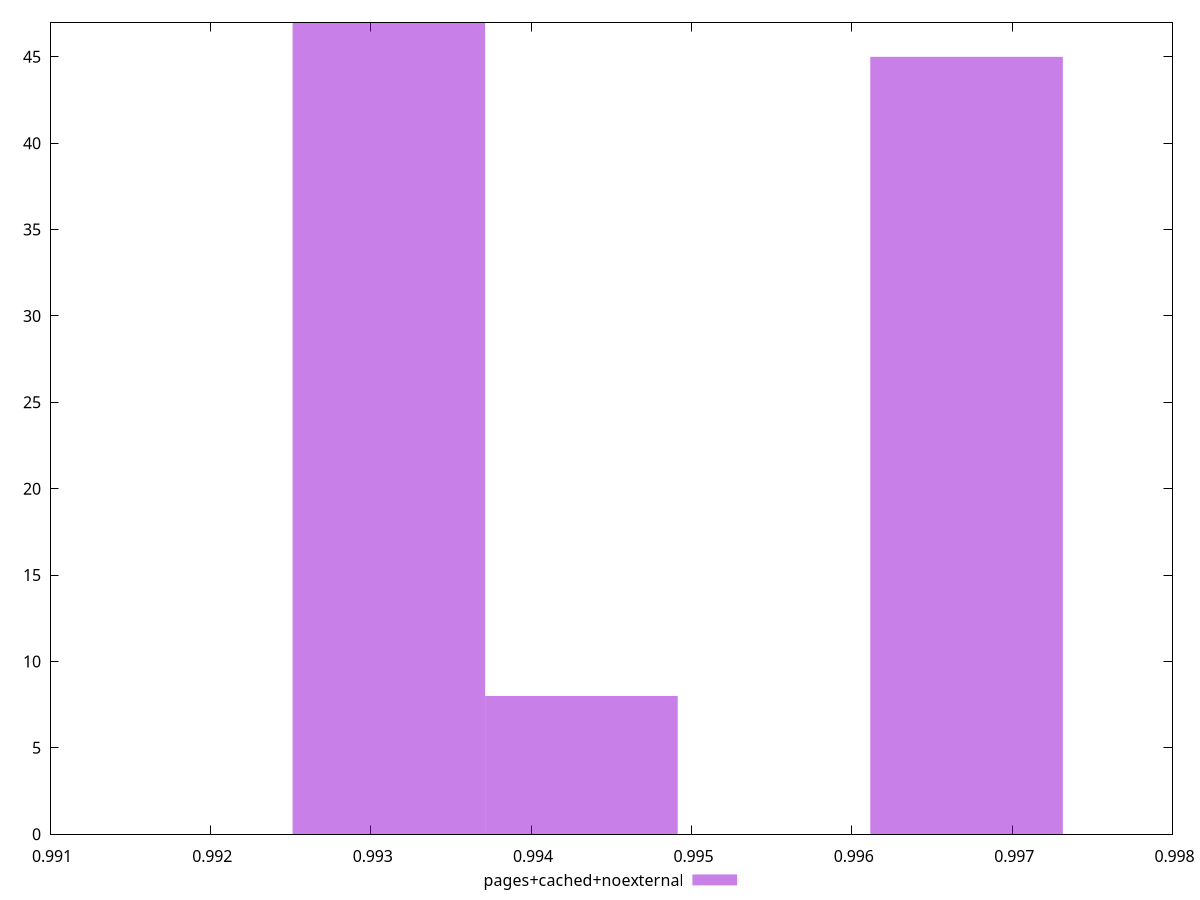 $_pagesCachedNoexternal <<EOF
0.9931131549665352 47
0.994314017306277 8
0.9967157419857609 45
EOF
set key outside below
set terminal pngcairo
set output "report_00005_2020-11-02T22-26-11.212Z/interactive/pages+cached+noexternal//hist.png"
set yrange [0:47]
set boxwidth 0.0012008623397418805
set style fill transparent solid 0.5 noborder
plot $_pagesCachedNoexternal title "pages+cached+noexternal" with boxes ,